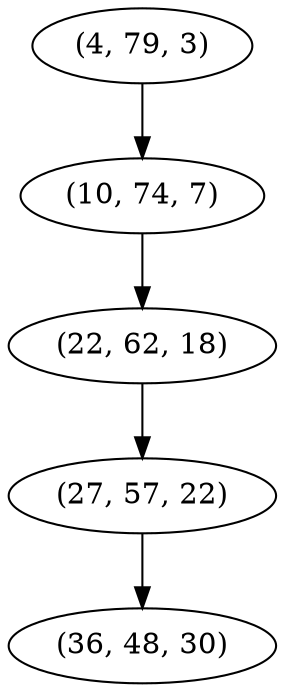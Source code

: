 digraph tree {
    "(4, 79, 3)";
    "(10, 74, 7)";
    "(22, 62, 18)";
    "(27, 57, 22)";
    "(36, 48, 30)";
    "(4, 79, 3)" -> "(10, 74, 7)";
    "(10, 74, 7)" -> "(22, 62, 18)";
    "(22, 62, 18)" -> "(27, 57, 22)";
    "(27, 57, 22)" -> "(36, 48, 30)";
}

